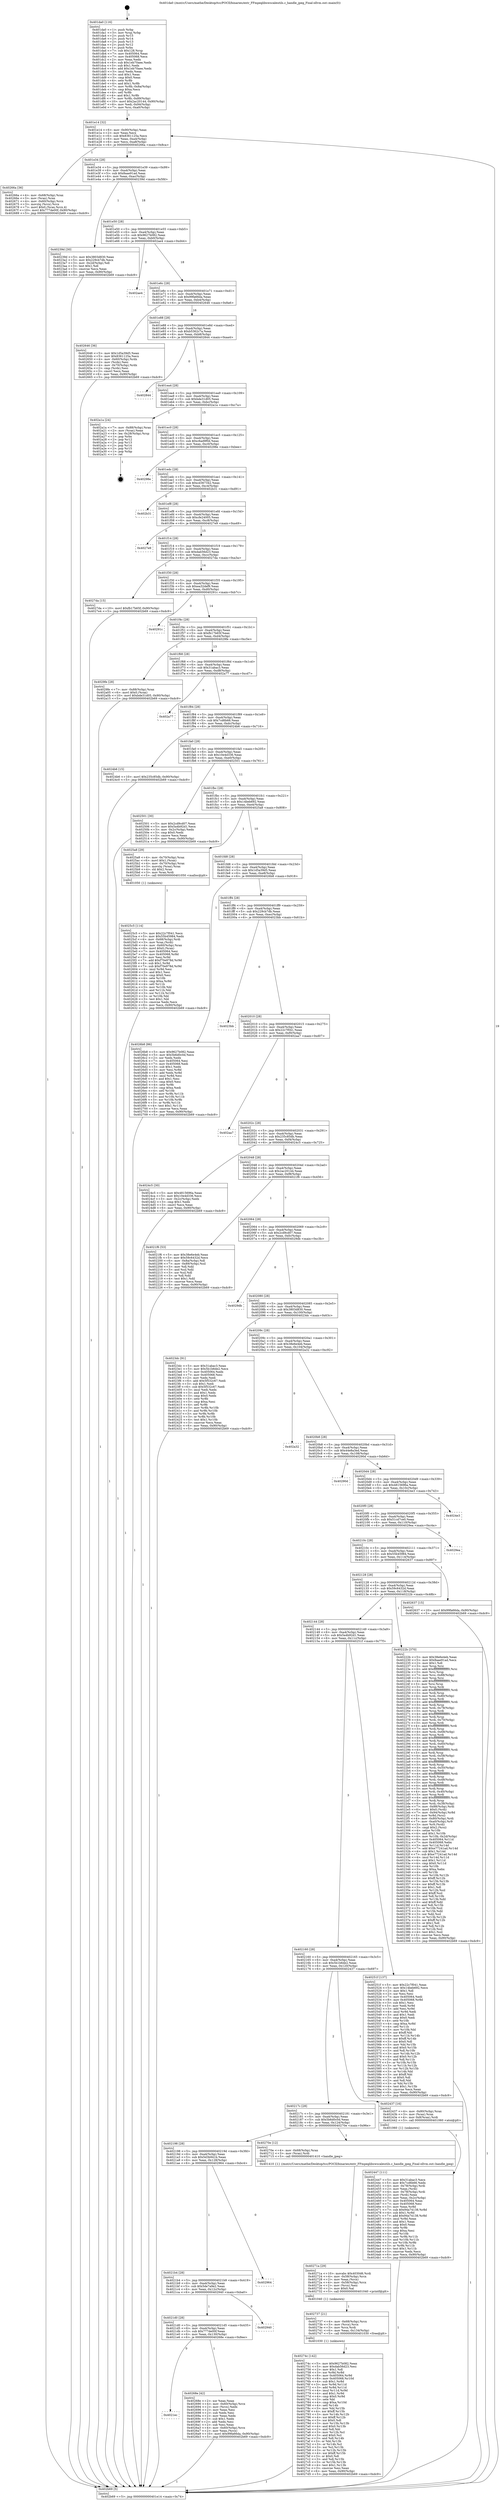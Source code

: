 digraph "0x401da0" {
  label = "0x401da0 (/mnt/c/Users/mathe/Desktop/tcc/POCII/binaries/extr_FFmpeglibswscaleutils.c_handle_jpeg_Final-ollvm.out::main(0))"
  labelloc = "t"
  node[shape=record]

  Entry [label="",width=0.3,height=0.3,shape=circle,fillcolor=black,style=filled]
  "0x401e14" [label="{
     0x401e14 [32]\l
     | [instrs]\l
     &nbsp;&nbsp;0x401e14 \<+6\>: mov -0x90(%rbp),%eax\l
     &nbsp;&nbsp;0x401e1a \<+2\>: mov %eax,%ecx\l
     &nbsp;&nbsp;0x401e1c \<+6\>: sub $0x8361125a,%ecx\l
     &nbsp;&nbsp;0x401e22 \<+6\>: mov %eax,-0xa4(%rbp)\l
     &nbsp;&nbsp;0x401e28 \<+6\>: mov %ecx,-0xa8(%rbp)\l
     &nbsp;&nbsp;0x401e2e \<+6\>: je 000000000040266a \<main+0x8ca\>\l
  }"]
  "0x40266a" [label="{
     0x40266a [36]\l
     | [instrs]\l
     &nbsp;&nbsp;0x40266a \<+4\>: mov -0x68(%rbp),%rax\l
     &nbsp;&nbsp;0x40266e \<+3\>: mov (%rax),%rax\l
     &nbsp;&nbsp;0x402671 \<+4\>: mov -0x60(%rbp),%rcx\l
     &nbsp;&nbsp;0x402675 \<+3\>: movslq (%rcx),%rcx\l
     &nbsp;&nbsp;0x402678 \<+7\>: movl $0x0,(%rax,%rcx,4)\l
     &nbsp;&nbsp;0x40267f \<+10\>: movl $0x777de00f,-0x90(%rbp)\l
     &nbsp;&nbsp;0x402689 \<+5\>: jmp 0000000000402b69 \<main+0xdc9\>\l
  }"]
  "0x401e34" [label="{
     0x401e34 [28]\l
     | [instrs]\l
     &nbsp;&nbsp;0x401e34 \<+5\>: jmp 0000000000401e39 \<main+0x99\>\l
     &nbsp;&nbsp;0x401e39 \<+6\>: mov -0xa4(%rbp),%eax\l
     &nbsp;&nbsp;0x401e3f \<+5\>: sub $0x8aae91ad,%eax\l
     &nbsp;&nbsp;0x401e44 \<+6\>: mov %eax,-0xac(%rbp)\l
     &nbsp;&nbsp;0x401e4a \<+6\>: je 000000000040239d \<main+0x5fd\>\l
  }"]
  Exit [label="",width=0.3,height=0.3,shape=circle,fillcolor=black,style=filled,peripheries=2]
  "0x40239d" [label="{
     0x40239d [30]\l
     | [instrs]\l
     &nbsp;&nbsp;0x40239d \<+5\>: mov $0x3803d830,%eax\l
     &nbsp;&nbsp;0x4023a2 \<+5\>: mov $0x229cb7db,%ecx\l
     &nbsp;&nbsp;0x4023a7 \<+3\>: mov -0x2d(%rbp),%dl\l
     &nbsp;&nbsp;0x4023aa \<+3\>: test $0x1,%dl\l
     &nbsp;&nbsp;0x4023ad \<+3\>: cmovne %ecx,%eax\l
     &nbsp;&nbsp;0x4023b0 \<+6\>: mov %eax,-0x90(%rbp)\l
     &nbsp;&nbsp;0x4023b6 \<+5\>: jmp 0000000000402b69 \<main+0xdc9\>\l
  }"]
  "0x401e50" [label="{
     0x401e50 [28]\l
     | [instrs]\l
     &nbsp;&nbsp;0x401e50 \<+5\>: jmp 0000000000401e55 \<main+0xb5\>\l
     &nbsp;&nbsp;0x401e55 \<+6\>: mov -0xa4(%rbp),%eax\l
     &nbsp;&nbsp;0x401e5b \<+5\>: sub $0x9627b082,%eax\l
     &nbsp;&nbsp;0x401e60 \<+6\>: mov %eax,-0xb0(%rbp)\l
     &nbsp;&nbsp;0x401e66 \<+6\>: je 0000000000402ae4 \<main+0xd44\>\l
  }"]
  "0x40274c" [label="{
     0x40274c [142]\l
     | [instrs]\l
     &nbsp;&nbsp;0x40274c \<+5\>: mov $0x9627b082,%eax\l
     &nbsp;&nbsp;0x402751 \<+5\>: mov $0xdab56d23,%esi\l
     &nbsp;&nbsp;0x402756 \<+2\>: mov $0x1,%dl\l
     &nbsp;&nbsp;0x402758 \<+3\>: xor %r8d,%r8d\l
     &nbsp;&nbsp;0x40275b \<+8\>: mov 0x405064,%r9d\l
     &nbsp;&nbsp;0x402763 \<+8\>: mov 0x405068,%r10d\l
     &nbsp;&nbsp;0x40276b \<+4\>: sub $0x1,%r8d\l
     &nbsp;&nbsp;0x40276f \<+3\>: mov %r9d,%r11d\l
     &nbsp;&nbsp;0x402772 \<+3\>: add %r8d,%r11d\l
     &nbsp;&nbsp;0x402775 \<+4\>: imul %r11d,%r9d\l
     &nbsp;&nbsp;0x402779 \<+4\>: and $0x1,%r9d\l
     &nbsp;&nbsp;0x40277d \<+4\>: cmp $0x0,%r9d\l
     &nbsp;&nbsp;0x402781 \<+3\>: sete %bl\l
     &nbsp;&nbsp;0x402784 \<+4\>: cmp $0xa,%r10d\l
     &nbsp;&nbsp;0x402788 \<+4\>: setl %r14b\l
     &nbsp;&nbsp;0x40278c \<+3\>: mov %bl,%r15b\l
     &nbsp;&nbsp;0x40278f \<+4\>: xor $0xff,%r15b\l
     &nbsp;&nbsp;0x402793 \<+3\>: mov %r14b,%r12b\l
     &nbsp;&nbsp;0x402796 \<+4\>: xor $0xff,%r12b\l
     &nbsp;&nbsp;0x40279a \<+3\>: xor $0x0,%dl\l
     &nbsp;&nbsp;0x40279d \<+3\>: mov %r15b,%r13b\l
     &nbsp;&nbsp;0x4027a0 \<+4\>: and $0x0,%r13b\l
     &nbsp;&nbsp;0x4027a4 \<+2\>: and %dl,%bl\l
     &nbsp;&nbsp;0x4027a6 \<+3\>: mov %r12b,%cl\l
     &nbsp;&nbsp;0x4027a9 \<+3\>: and $0x0,%cl\l
     &nbsp;&nbsp;0x4027ac \<+3\>: and %dl,%r14b\l
     &nbsp;&nbsp;0x4027af \<+3\>: or %bl,%r13b\l
     &nbsp;&nbsp;0x4027b2 \<+3\>: or %r14b,%cl\l
     &nbsp;&nbsp;0x4027b5 \<+3\>: xor %cl,%r13b\l
     &nbsp;&nbsp;0x4027b8 \<+3\>: or %r12b,%r15b\l
     &nbsp;&nbsp;0x4027bb \<+4\>: xor $0xff,%r15b\l
     &nbsp;&nbsp;0x4027bf \<+3\>: or $0x0,%dl\l
     &nbsp;&nbsp;0x4027c2 \<+3\>: and %dl,%r15b\l
     &nbsp;&nbsp;0x4027c5 \<+3\>: or %r15b,%r13b\l
     &nbsp;&nbsp;0x4027c8 \<+4\>: test $0x1,%r13b\l
     &nbsp;&nbsp;0x4027cc \<+3\>: cmovne %esi,%eax\l
     &nbsp;&nbsp;0x4027cf \<+6\>: mov %eax,-0x90(%rbp)\l
     &nbsp;&nbsp;0x4027d5 \<+5\>: jmp 0000000000402b69 \<main+0xdc9\>\l
  }"]
  "0x402ae4" [label="{
     0x402ae4\l
  }", style=dashed]
  "0x401e6c" [label="{
     0x401e6c [28]\l
     | [instrs]\l
     &nbsp;&nbsp;0x401e6c \<+5\>: jmp 0000000000401e71 \<main+0xd1\>\l
     &nbsp;&nbsp;0x401e71 \<+6\>: mov -0xa4(%rbp),%eax\l
     &nbsp;&nbsp;0x401e77 \<+5\>: sub $0x99fa66da,%eax\l
     &nbsp;&nbsp;0x401e7c \<+6\>: mov %eax,-0xb4(%rbp)\l
     &nbsp;&nbsp;0x401e82 \<+6\>: je 0000000000402646 \<main+0x8a6\>\l
  }"]
  "0x402737" [label="{
     0x402737 [21]\l
     | [instrs]\l
     &nbsp;&nbsp;0x402737 \<+4\>: mov -0x68(%rbp),%rcx\l
     &nbsp;&nbsp;0x40273b \<+3\>: mov (%rcx),%rcx\l
     &nbsp;&nbsp;0x40273e \<+3\>: mov %rcx,%rdi\l
     &nbsp;&nbsp;0x402741 \<+6\>: mov %eax,-0x134(%rbp)\l
     &nbsp;&nbsp;0x402747 \<+5\>: call 0000000000401030 \<free@plt\>\l
     | [calls]\l
     &nbsp;&nbsp;0x401030 \{1\} (unknown)\l
  }"]
  "0x402646" [label="{
     0x402646 [36]\l
     | [instrs]\l
     &nbsp;&nbsp;0x402646 \<+5\>: mov $0x1d5a39d5,%eax\l
     &nbsp;&nbsp;0x40264b \<+5\>: mov $0x8361125a,%ecx\l
     &nbsp;&nbsp;0x402650 \<+4\>: mov -0x60(%rbp),%rdx\l
     &nbsp;&nbsp;0x402654 \<+2\>: mov (%rdx),%esi\l
     &nbsp;&nbsp;0x402656 \<+4\>: mov -0x70(%rbp),%rdx\l
     &nbsp;&nbsp;0x40265a \<+2\>: cmp (%rdx),%esi\l
     &nbsp;&nbsp;0x40265c \<+3\>: cmovl %ecx,%eax\l
     &nbsp;&nbsp;0x40265f \<+6\>: mov %eax,-0x90(%rbp)\l
     &nbsp;&nbsp;0x402665 \<+5\>: jmp 0000000000402b69 \<main+0xdc9\>\l
  }"]
  "0x401e88" [label="{
     0x401e88 [28]\l
     | [instrs]\l
     &nbsp;&nbsp;0x401e88 \<+5\>: jmp 0000000000401e8d \<main+0xed\>\l
     &nbsp;&nbsp;0x401e8d \<+6\>: mov -0xa4(%rbp),%eax\l
     &nbsp;&nbsp;0x401e93 \<+5\>: sub $0xb5362c7a,%eax\l
     &nbsp;&nbsp;0x401e98 \<+6\>: mov %eax,-0xb8(%rbp)\l
     &nbsp;&nbsp;0x401e9e \<+6\>: je 0000000000402844 \<main+0xaa4\>\l
  }"]
  "0x40271a" [label="{
     0x40271a [29]\l
     | [instrs]\l
     &nbsp;&nbsp;0x40271a \<+10\>: movabs $0x4030d6,%rdi\l
     &nbsp;&nbsp;0x402724 \<+4\>: mov -0x58(%rbp),%rcx\l
     &nbsp;&nbsp;0x402728 \<+2\>: mov %eax,(%rcx)\l
     &nbsp;&nbsp;0x40272a \<+4\>: mov -0x58(%rbp),%rcx\l
     &nbsp;&nbsp;0x40272e \<+2\>: mov (%rcx),%esi\l
     &nbsp;&nbsp;0x402730 \<+2\>: mov $0x0,%al\l
     &nbsp;&nbsp;0x402732 \<+5\>: call 0000000000401040 \<printf@plt\>\l
     | [calls]\l
     &nbsp;&nbsp;0x401040 \{1\} (unknown)\l
  }"]
  "0x402844" [label="{
     0x402844\l
  }", style=dashed]
  "0x401ea4" [label="{
     0x401ea4 [28]\l
     | [instrs]\l
     &nbsp;&nbsp;0x401ea4 \<+5\>: jmp 0000000000401ea9 \<main+0x109\>\l
     &nbsp;&nbsp;0x401ea9 \<+6\>: mov -0xa4(%rbp),%eax\l
     &nbsp;&nbsp;0x401eaf \<+5\>: sub $0xbde31d05,%eax\l
     &nbsp;&nbsp;0x401eb4 \<+6\>: mov %eax,-0xbc(%rbp)\l
     &nbsp;&nbsp;0x401eba \<+6\>: je 0000000000402a1a \<main+0xc7a\>\l
  }"]
  "0x4021ec" [label="{
     0x4021ec\l
  }", style=dashed]
  "0x402a1a" [label="{
     0x402a1a [24]\l
     | [instrs]\l
     &nbsp;&nbsp;0x402a1a \<+7\>: mov -0x88(%rbp),%rax\l
     &nbsp;&nbsp;0x402a21 \<+2\>: mov (%rax),%eax\l
     &nbsp;&nbsp;0x402a23 \<+4\>: lea -0x28(%rbp),%rsp\l
     &nbsp;&nbsp;0x402a27 \<+1\>: pop %rbx\l
     &nbsp;&nbsp;0x402a28 \<+2\>: pop %r12\l
     &nbsp;&nbsp;0x402a2a \<+2\>: pop %r13\l
     &nbsp;&nbsp;0x402a2c \<+2\>: pop %r14\l
     &nbsp;&nbsp;0x402a2e \<+2\>: pop %r15\l
     &nbsp;&nbsp;0x402a30 \<+1\>: pop %rbp\l
     &nbsp;&nbsp;0x402a31 \<+1\>: ret\l
  }"]
  "0x401ec0" [label="{
     0x401ec0 [28]\l
     | [instrs]\l
     &nbsp;&nbsp;0x401ec0 \<+5\>: jmp 0000000000401ec5 \<main+0x125\>\l
     &nbsp;&nbsp;0x401ec5 \<+6\>: mov -0xa4(%rbp),%eax\l
     &nbsp;&nbsp;0x401ecb \<+5\>: sub $0xc6ad9f0d,%eax\l
     &nbsp;&nbsp;0x401ed0 \<+6\>: mov %eax,-0xc0(%rbp)\l
     &nbsp;&nbsp;0x401ed6 \<+6\>: je 000000000040298e \<main+0xbee\>\l
  }"]
  "0x40268e" [label="{
     0x40268e [42]\l
     | [instrs]\l
     &nbsp;&nbsp;0x40268e \<+2\>: xor %eax,%eax\l
     &nbsp;&nbsp;0x402690 \<+4\>: mov -0x60(%rbp),%rcx\l
     &nbsp;&nbsp;0x402694 \<+2\>: mov (%rcx),%edx\l
     &nbsp;&nbsp;0x402696 \<+2\>: mov %eax,%esi\l
     &nbsp;&nbsp;0x402698 \<+2\>: sub %edx,%esi\l
     &nbsp;&nbsp;0x40269a \<+2\>: mov %eax,%edx\l
     &nbsp;&nbsp;0x40269c \<+3\>: sub $0x1,%edx\l
     &nbsp;&nbsp;0x40269f \<+2\>: add %edx,%esi\l
     &nbsp;&nbsp;0x4026a1 \<+2\>: sub %esi,%eax\l
     &nbsp;&nbsp;0x4026a3 \<+4\>: mov -0x60(%rbp),%rcx\l
     &nbsp;&nbsp;0x4026a7 \<+2\>: mov %eax,(%rcx)\l
     &nbsp;&nbsp;0x4026a9 \<+10\>: movl $0x99fa66da,-0x90(%rbp)\l
     &nbsp;&nbsp;0x4026b3 \<+5\>: jmp 0000000000402b69 \<main+0xdc9\>\l
  }"]
  "0x40298e" [label="{
     0x40298e\l
  }", style=dashed]
  "0x401edc" [label="{
     0x401edc [28]\l
     | [instrs]\l
     &nbsp;&nbsp;0x401edc \<+5\>: jmp 0000000000401ee1 \<main+0x141\>\l
     &nbsp;&nbsp;0x401ee1 \<+6\>: mov -0xa4(%rbp),%eax\l
     &nbsp;&nbsp;0x401ee7 \<+5\>: sub $0xcd367342,%eax\l
     &nbsp;&nbsp;0x401eec \<+6\>: mov %eax,-0xc4(%rbp)\l
     &nbsp;&nbsp;0x401ef2 \<+6\>: je 0000000000402b31 \<main+0xd91\>\l
  }"]
  "0x4021d0" [label="{
     0x4021d0 [28]\l
     | [instrs]\l
     &nbsp;&nbsp;0x4021d0 \<+5\>: jmp 00000000004021d5 \<main+0x435\>\l
     &nbsp;&nbsp;0x4021d5 \<+6\>: mov -0xa4(%rbp),%eax\l
     &nbsp;&nbsp;0x4021db \<+5\>: sub $0x777de00f,%eax\l
     &nbsp;&nbsp;0x4021e0 \<+6\>: mov %eax,-0x130(%rbp)\l
     &nbsp;&nbsp;0x4021e6 \<+6\>: je 000000000040268e \<main+0x8ee\>\l
  }"]
  "0x402b31" [label="{
     0x402b31\l
  }", style=dashed]
  "0x401ef8" [label="{
     0x401ef8 [28]\l
     | [instrs]\l
     &nbsp;&nbsp;0x401ef8 \<+5\>: jmp 0000000000401efd \<main+0x15d\>\l
     &nbsp;&nbsp;0x401efd \<+6\>: mov -0xa4(%rbp),%eax\l
     &nbsp;&nbsp;0x401f03 \<+5\>: sub $0xcfe24005,%eax\l
     &nbsp;&nbsp;0x401f08 \<+6\>: mov %eax,-0xc8(%rbp)\l
     &nbsp;&nbsp;0x401f0e \<+6\>: je 00000000004027e9 \<main+0xa49\>\l
  }"]
  "0x402940" [label="{
     0x402940\l
  }", style=dashed]
  "0x4027e9" [label="{
     0x4027e9\l
  }", style=dashed]
  "0x401f14" [label="{
     0x401f14 [28]\l
     | [instrs]\l
     &nbsp;&nbsp;0x401f14 \<+5\>: jmp 0000000000401f19 \<main+0x179\>\l
     &nbsp;&nbsp;0x401f19 \<+6\>: mov -0xa4(%rbp),%eax\l
     &nbsp;&nbsp;0x401f1f \<+5\>: sub $0xdab56d23,%eax\l
     &nbsp;&nbsp;0x401f24 \<+6\>: mov %eax,-0xcc(%rbp)\l
     &nbsp;&nbsp;0x401f2a \<+6\>: je 00000000004027da \<main+0xa3a\>\l
  }"]
  "0x4021b4" [label="{
     0x4021b4 [28]\l
     | [instrs]\l
     &nbsp;&nbsp;0x4021b4 \<+5\>: jmp 00000000004021b9 \<main+0x419\>\l
     &nbsp;&nbsp;0x4021b9 \<+6\>: mov -0xa4(%rbp),%eax\l
     &nbsp;&nbsp;0x4021bf \<+5\>: sub $0x5de7a9e2,%eax\l
     &nbsp;&nbsp;0x4021c4 \<+6\>: mov %eax,-0x12c(%rbp)\l
     &nbsp;&nbsp;0x4021ca \<+6\>: je 0000000000402940 \<main+0xba0\>\l
  }"]
  "0x4027da" [label="{
     0x4027da [15]\l
     | [instrs]\l
     &nbsp;&nbsp;0x4027da \<+10\>: movl $0xfb17b65f,-0x90(%rbp)\l
     &nbsp;&nbsp;0x4027e4 \<+5\>: jmp 0000000000402b69 \<main+0xdc9\>\l
  }"]
  "0x401f30" [label="{
     0x401f30 [28]\l
     | [instrs]\l
     &nbsp;&nbsp;0x401f30 \<+5\>: jmp 0000000000401f35 \<main+0x195\>\l
     &nbsp;&nbsp;0x401f35 \<+6\>: mov -0xa4(%rbp),%eax\l
     &nbsp;&nbsp;0x401f3b \<+5\>: sub $0xea32def9,%eax\l
     &nbsp;&nbsp;0x401f40 \<+6\>: mov %eax,-0xd0(%rbp)\l
     &nbsp;&nbsp;0x401f46 \<+6\>: je 000000000040291c \<main+0xb7c\>\l
  }"]
  "0x402964" [label="{
     0x402964\l
  }", style=dashed]
  "0x40291c" [label="{
     0x40291c\l
  }", style=dashed]
  "0x401f4c" [label="{
     0x401f4c [28]\l
     | [instrs]\l
     &nbsp;&nbsp;0x401f4c \<+5\>: jmp 0000000000401f51 \<main+0x1b1\>\l
     &nbsp;&nbsp;0x401f51 \<+6\>: mov -0xa4(%rbp),%eax\l
     &nbsp;&nbsp;0x401f57 \<+5\>: sub $0xfb17b65f,%eax\l
     &nbsp;&nbsp;0x401f5c \<+6\>: mov %eax,-0xd4(%rbp)\l
     &nbsp;&nbsp;0x401f62 \<+6\>: je 00000000004029fe \<main+0xc5e\>\l
  }"]
  "0x402198" [label="{
     0x402198 [28]\l
     | [instrs]\l
     &nbsp;&nbsp;0x402198 \<+5\>: jmp 000000000040219d \<main+0x3fd\>\l
     &nbsp;&nbsp;0x40219d \<+6\>: mov -0xa4(%rbp),%eax\l
     &nbsp;&nbsp;0x4021a3 \<+5\>: sub $0x5d3b941b,%eax\l
     &nbsp;&nbsp;0x4021a8 \<+6\>: mov %eax,-0x128(%rbp)\l
     &nbsp;&nbsp;0x4021ae \<+6\>: je 0000000000402964 \<main+0xbc4\>\l
  }"]
  "0x4029fe" [label="{
     0x4029fe [28]\l
     | [instrs]\l
     &nbsp;&nbsp;0x4029fe \<+7\>: mov -0x88(%rbp),%rax\l
     &nbsp;&nbsp;0x402a05 \<+6\>: movl $0x0,(%rax)\l
     &nbsp;&nbsp;0x402a0b \<+10\>: movl $0xbde31d05,-0x90(%rbp)\l
     &nbsp;&nbsp;0x402a15 \<+5\>: jmp 0000000000402b69 \<main+0xdc9\>\l
  }"]
  "0x401f68" [label="{
     0x401f68 [28]\l
     | [instrs]\l
     &nbsp;&nbsp;0x401f68 \<+5\>: jmp 0000000000401f6d \<main+0x1cd\>\l
     &nbsp;&nbsp;0x401f6d \<+6\>: mov -0xa4(%rbp),%eax\l
     &nbsp;&nbsp;0x401f73 \<+5\>: sub $0x31abac3,%eax\l
     &nbsp;&nbsp;0x401f78 \<+6\>: mov %eax,-0xd8(%rbp)\l
     &nbsp;&nbsp;0x401f7e \<+6\>: je 0000000000402a77 \<main+0xcd7\>\l
  }"]
  "0x40270e" [label="{
     0x40270e [12]\l
     | [instrs]\l
     &nbsp;&nbsp;0x40270e \<+4\>: mov -0x68(%rbp),%rax\l
     &nbsp;&nbsp;0x402712 \<+3\>: mov (%rax),%rdi\l
     &nbsp;&nbsp;0x402715 \<+5\>: call 0000000000401410 \<handle_jpeg\>\l
     | [calls]\l
     &nbsp;&nbsp;0x401410 \{1\} (/mnt/c/Users/mathe/Desktop/tcc/POCII/binaries/extr_FFmpeglibswscaleutils.c_handle_jpeg_Final-ollvm.out::handle_jpeg)\l
  }"]
  "0x402a77" [label="{
     0x402a77\l
  }", style=dashed]
  "0x401f84" [label="{
     0x401f84 [28]\l
     | [instrs]\l
     &nbsp;&nbsp;0x401f84 \<+5\>: jmp 0000000000401f89 \<main+0x1e9\>\l
     &nbsp;&nbsp;0x401f89 \<+6\>: mov -0xa4(%rbp),%eax\l
     &nbsp;&nbsp;0x401f8f \<+5\>: sub $0x7cd6b66,%eax\l
     &nbsp;&nbsp;0x401f94 \<+6\>: mov %eax,-0xdc(%rbp)\l
     &nbsp;&nbsp;0x401f9a \<+6\>: je 00000000004024b6 \<main+0x716\>\l
  }"]
  "0x4025c5" [label="{
     0x4025c5 [114]\l
     | [instrs]\l
     &nbsp;&nbsp;0x4025c5 \<+5\>: mov $0x22c7f041,%ecx\l
     &nbsp;&nbsp;0x4025ca \<+5\>: mov $0x55b45984,%edx\l
     &nbsp;&nbsp;0x4025cf \<+4\>: mov -0x68(%rbp),%rdi\l
     &nbsp;&nbsp;0x4025d3 \<+3\>: mov %rax,(%rdi)\l
     &nbsp;&nbsp;0x4025d6 \<+4\>: mov -0x60(%rbp),%rax\l
     &nbsp;&nbsp;0x4025da \<+6\>: movl $0x0,(%rax)\l
     &nbsp;&nbsp;0x4025e0 \<+7\>: mov 0x405064,%esi\l
     &nbsp;&nbsp;0x4025e7 \<+8\>: mov 0x405068,%r8d\l
     &nbsp;&nbsp;0x4025ef \<+3\>: mov %esi,%r9d\l
     &nbsp;&nbsp;0x4025f2 \<+7\>: add $0xf70e978d,%r9d\l
     &nbsp;&nbsp;0x4025f9 \<+4\>: sub $0x1,%r9d\l
     &nbsp;&nbsp;0x4025fd \<+7\>: sub $0xf70e978d,%r9d\l
     &nbsp;&nbsp;0x402604 \<+4\>: imul %r9d,%esi\l
     &nbsp;&nbsp;0x402608 \<+3\>: and $0x1,%esi\l
     &nbsp;&nbsp;0x40260b \<+3\>: cmp $0x0,%esi\l
     &nbsp;&nbsp;0x40260e \<+4\>: sete %r10b\l
     &nbsp;&nbsp;0x402612 \<+4\>: cmp $0xa,%r8d\l
     &nbsp;&nbsp;0x402616 \<+4\>: setl %r11b\l
     &nbsp;&nbsp;0x40261a \<+3\>: mov %r10b,%bl\l
     &nbsp;&nbsp;0x40261d \<+3\>: and %r11b,%bl\l
     &nbsp;&nbsp;0x402620 \<+3\>: xor %r11b,%r10b\l
     &nbsp;&nbsp;0x402623 \<+3\>: or %r10b,%bl\l
     &nbsp;&nbsp;0x402626 \<+3\>: test $0x1,%bl\l
     &nbsp;&nbsp;0x402629 \<+3\>: cmovne %edx,%ecx\l
     &nbsp;&nbsp;0x40262c \<+6\>: mov %ecx,-0x90(%rbp)\l
     &nbsp;&nbsp;0x402632 \<+5\>: jmp 0000000000402b69 \<main+0xdc9\>\l
  }"]
  "0x4024b6" [label="{
     0x4024b6 [15]\l
     | [instrs]\l
     &nbsp;&nbsp;0x4024b6 \<+10\>: movl $0x235c85db,-0x90(%rbp)\l
     &nbsp;&nbsp;0x4024c0 \<+5\>: jmp 0000000000402b69 \<main+0xdc9\>\l
  }"]
  "0x401fa0" [label="{
     0x401fa0 [28]\l
     | [instrs]\l
     &nbsp;&nbsp;0x401fa0 \<+5\>: jmp 0000000000401fa5 \<main+0x205\>\l
     &nbsp;&nbsp;0x401fa5 \<+6\>: mov -0xa4(%rbp),%eax\l
     &nbsp;&nbsp;0x401fab \<+5\>: sub $0x10e4d336,%eax\l
     &nbsp;&nbsp;0x401fb0 \<+6\>: mov %eax,-0xe0(%rbp)\l
     &nbsp;&nbsp;0x401fb6 \<+6\>: je 0000000000402501 \<main+0x761\>\l
  }"]
  "0x402447" [label="{
     0x402447 [111]\l
     | [instrs]\l
     &nbsp;&nbsp;0x402447 \<+5\>: mov $0x31abac3,%ecx\l
     &nbsp;&nbsp;0x40244c \<+5\>: mov $0x7cd6b66,%edx\l
     &nbsp;&nbsp;0x402451 \<+4\>: mov -0x78(%rbp),%rdi\l
     &nbsp;&nbsp;0x402455 \<+2\>: mov %eax,(%rdi)\l
     &nbsp;&nbsp;0x402457 \<+4\>: mov -0x78(%rbp),%rdi\l
     &nbsp;&nbsp;0x40245b \<+2\>: mov (%rdi),%eax\l
     &nbsp;&nbsp;0x40245d \<+3\>: mov %eax,-0x2c(%rbp)\l
     &nbsp;&nbsp;0x402460 \<+7\>: mov 0x405064,%eax\l
     &nbsp;&nbsp;0x402467 \<+7\>: mov 0x405068,%esi\l
     &nbsp;&nbsp;0x40246e \<+3\>: mov %eax,%r8d\l
     &nbsp;&nbsp;0x402471 \<+7\>: sub $0x94a74138,%r8d\l
     &nbsp;&nbsp;0x402478 \<+4\>: sub $0x1,%r8d\l
     &nbsp;&nbsp;0x40247c \<+7\>: add $0x94a74138,%r8d\l
     &nbsp;&nbsp;0x402483 \<+4\>: imul %r8d,%eax\l
     &nbsp;&nbsp;0x402487 \<+3\>: and $0x1,%eax\l
     &nbsp;&nbsp;0x40248a \<+3\>: cmp $0x0,%eax\l
     &nbsp;&nbsp;0x40248d \<+4\>: sete %r9b\l
     &nbsp;&nbsp;0x402491 \<+3\>: cmp $0xa,%esi\l
     &nbsp;&nbsp;0x402494 \<+4\>: setl %r10b\l
     &nbsp;&nbsp;0x402498 \<+3\>: mov %r9b,%r11b\l
     &nbsp;&nbsp;0x40249b \<+3\>: and %r10b,%r11b\l
     &nbsp;&nbsp;0x40249e \<+3\>: xor %r10b,%r9b\l
     &nbsp;&nbsp;0x4024a1 \<+3\>: or %r9b,%r11b\l
     &nbsp;&nbsp;0x4024a4 \<+4\>: test $0x1,%r11b\l
     &nbsp;&nbsp;0x4024a8 \<+3\>: cmovne %edx,%ecx\l
     &nbsp;&nbsp;0x4024ab \<+6\>: mov %ecx,-0x90(%rbp)\l
     &nbsp;&nbsp;0x4024b1 \<+5\>: jmp 0000000000402b69 \<main+0xdc9\>\l
  }"]
  "0x402501" [label="{
     0x402501 [30]\l
     | [instrs]\l
     &nbsp;&nbsp;0x402501 \<+5\>: mov $0x2cd9cd07,%eax\l
     &nbsp;&nbsp;0x402506 \<+5\>: mov $0x5a4b92d1,%ecx\l
     &nbsp;&nbsp;0x40250b \<+3\>: mov -0x2c(%rbp),%edx\l
     &nbsp;&nbsp;0x40250e \<+3\>: cmp $0x0,%edx\l
     &nbsp;&nbsp;0x402511 \<+3\>: cmove %ecx,%eax\l
     &nbsp;&nbsp;0x402514 \<+6\>: mov %eax,-0x90(%rbp)\l
     &nbsp;&nbsp;0x40251a \<+5\>: jmp 0000000000402b69 \<main+0xdc9\>\l
  }"]
  "0x401fbc" [label="{
     0x401fbc [28]\l
     | [instrs]\l
     &nbsp;&nbsp;0x401fbc \<+5\>: jmp 0000000000401fc1 \<main+0x221\>\l
     &nbsp;&nbsp;0x401fc1 \<+6\>: mov -0xa4(%rbp),%eax\l
     &nbsp;&nbsp;0x401fc7 \<+5\>: sub $0x14beb692,%eax\l
     &nbsp;&nbsp;0x401fcc \<+6\>: mov %eax,-0xe4(%rbp)\l
     &nbsp;&nbsp;0x401fd2 \<+6\>: je 00000000004025a8 \<main+0x808\>\l
  }"]
  "0x40217c" [label="{
     0x40217c [28]\l
     | [instrs]\l
     &nbsp;&nbsp;0x40217c \<+5\>: jmp 0000000000402181 \<main+0x3e1\>\l
     &nbsp;&nbsp;0x402181 \<+6\>: mov -0xa4(%rbp),%eax\l
     &nbsp;&nbsp;0x402187 \<+5\>: sub $0x5b6d0c0d,%eax\l
     &nbsp;&nbsp;0x40218c \<+6\>: mov %eax,-0x124(%rbp)\l
     &nbsp;&nbsp;0x402192 \<+6\>: je 000000000040270e \<main+0x96e\>\l
  }"]
  "0x4025a8" [label="{
     0x4025a8 [29]\l
     | [instrs]\l
     &nbsp;&nbsp;0x4025a8 \<+4\>: mov -0x70(%rbp),%rax\l
     &nbsp;&nbsp;0x4025ac \<+6\>: movl $0x1,(%rax)\l
     &nbsp;&nbsp;0x4025b2 \<+4\>: mov -0x70(%rbp),%rax\l
     &nbsp;&nbsp;0x4025b6 \<+3\>: movslq (%rax),%rax\l
     &nbsp;&nbsp;0x4025b9 \<+4\>: shl $0x2,%rax\l
     &nbsp;&nbsp;0x4025bd \<+3\>: mov %rax,%rdi\l
     &nbsp;&nbsp;0x4025c0 \<+5\>: call 0000000000401050 \<malloc@plt\>\l
     | [calls]\l
     &nbsp;&nbsp;0x401050 \{1\} (unknown)\l
  }"]
  "0x401fd8" [label="{
     0x401fd8 [28]\l
     | [instrs]\l
     &nbsp;&nbsp;0x401fd8 \<+5\>: jmp 0000000000401fdd \<main+0x23d\>\l
     &nbsp;&nbsp;0x401fdd \<+6\>: mov -0xa4(%rbp),%eax\l
     &nbsp;&nbsp;0x401fe3 \<+5\>: sub $0x1d5a39d5,%eax\l
     &nbsp;&nbsp;0x401fe8 \<+6\>: mov %eax,-0xe8(%rbp)\l
     &nbsp;&nbsp;0x401fee \<+6\>: je 00000000004026b8 \<main+0x918\>\l
  }"]
  "0x402437" [label="{
     0x402437 [16]\l
     | [instrs]\l
     &nbsp;&nbsp;0x402437 \<+4\>: mov -0x80(%rbp),%rax\l
     &nbsp;&nbsp;0x40243b \<+3\>: mov (%rax),%rax\l
     &nbsp;&nbsp;0x40243e \<+4\>: mov 0x8(%rax),%rdi\l
     &nbsp;&nbsp;0x402442 \<+5\>: call 0000000000401060 \<atoi@plt\>\l
     | [calls]\l
     &nbsp;&nbsp;0x401060 \{1\} (unknown)\l
  }"]
  "0x4026b8" [label="{
     0x4026b8 [86]\l
     | [instrs]\l
     &nbsp;&nbsp;0x4026b8 \<+5\>: mov $0x9627b082,%eax\l
     &nbsp;&nbsp;0x4026bd \<+5\>: mov $0x5b6d0c0d,%ecx\l
     &nbsp;&nbsp;0x4026c2 \<+2\>: xor %edx,%edx\l
     &nbsp;&nbsp;0x4026c4 \<+7\>: mov 0x405064,%esi\l
     &nbsp;&nbsp;0x4026cb \<+7\>: mov 0x405068,%edi\l
     &nbsp;&nbsp;0x4026d2 \<+3\>: sub $0x1,%edx\l
     &nbsp;&nbsp;0x4026d5 \<+3\>: mov %esi,%r8d\l
     &nbsp;&nbsp;0x4026d8 \<+3\>: add %edx,%r8d\l
     &nbsp;&nbsp;0x4026db \<+4\>: imul %r8d,%esi\l
     &nbsp;&nbsp;0x4026df \<+3\>: and $0x1,%esi\l
     &nbsp;&nbsp;0x4026e2 \<+3\>: cmp $0x0,%esi\l
     &nbsp;&nbsp;0x4026e5 \<+4\>: sete %r9b\l
     &nbsp;&nbsp;0x4026e9 \<+3\>: cmp $0xa,%edi\l
     &nbsp;&nbsp;0x4026ec \<+4\>: setl %r10b\l
     &nbsp;&nbsp;0x4026f0 \<+3\>: mov %r9b,%r11b\l
     &nbsp;&nbsp;0x4026f3 \<+3\>: and %r10b,%r11b\l
     &nbsp;&nbsp;0x4026f6 \<+3\>: xor %r10b,%r9b\l
     &nbsp;&nbsp;0x4026f9 \<+3\>: or %r9b,%r11b\l
     &nbsp;&nbsp;0x4026fc \<+4\>: test $0x1,%r11b\l
     &nbsp;&nbsp;0x402700 \<+3\>: cmovne %ecx,%eax\l
     &nbsp;&nbsp;0x402703 \<+6\>: mov %eax,-0x90(%rbp)\l
     &nbsp;&nbsp;0x402709 \<+5\>: jmp 0000000000402b69 \<main+0xdc9\>\l
  }"]
  "0x401ff4" [label="{
     0x401ff4 [28]\l
     | [instrs]\l
     &nbsp;&nbsp;0x401ff4 \<+5\>: jmp 0000000000401ff9 \<main+0x259\>\l
     &nbsp;&nbsp;0x401ff9 \<+6\>: mov -0xa4(%rbp),%eax\l
     &nbsp;&nbsp;0x401fff \<+5\>: sub $0x229cb7db,%eax\l
     &nbsp;&nbsp;0x402004 \<+6\>: mov %eax,-0xec(%rbp)\l
     &nbsp;&nbsp;0x40200a \<+6\>: je 00000000004023bb \<main+0x61b\>\l
  }"]
  "0x402160" [label="{
     0x402160 [28]\l
     | [instrs]\l
     &nbsp;&nbsp;0x402160 \<+5\>: jmp 0000000000402165 \<main+0x3c5\>\l
     &nbsp;&nbsp;0x402165 \<+6\>: mov -0xa4(%rbp),%eax\l
     &nbsp;&nbsp;0x40216b \<+5\>: sub $0x5b1b6de2,%eax\l
     &nbsp;&nbsp;0x402170 \<+6\>: mov %eax,-0x120(%rbp)\l
     &nbsp;&nbsp;0x402176 \<+6\>: je 0000000000402437 \<main+0x697\>\l
  }"]
  "0x4023bb" [label="{
     0x4023bb\l
  }", style=dashed]
  "0x402010" [label="{
     0x402010 [28]\l
     | [instrs]\l
     &nbsp;&nbsp;0x402010 \<+5\>: jmp 0000000000402015 \<main+0x275\>\l
     &nbsp;&nbsp;0x402015 \<+6\>: mov -0xa4(%rbp),%eax\l
     &nbsp;&nbsp;0x40201b \<+5\>: sub $0x22c7f041,%eax\l
     &nbsp;&nbsp;0x402020 \<+6\>: mov %eax,-0xf0(%rbp)\l
     &nbsp;&nbsp;0x402026 \<+6\>: je 0000000000402aa7 \<main+0xd07\>\l
  }"]
  "0x40251f" [label="{
     0x40251f [137]\l
     | [instrs]\l
     &nbsp;&nbsp;0x40251f \<+5\>: mov $0x22c7f041,%eax\l
     &nbsp;&nbsp;0x402524 \<+5\>: mov $0x14beb692,%ecx\l
     &nbsp;&nbsp;0x402529 \<+2\>: mov $0x1,%dl\l
     &nbsp;&nbsp;0x40252b \<+2\>: xor %esi,%esi\l
     &nbsp;&nbsp;0x40252d \<+7\>: mov 0x405064,%edi\l
     &nbsp;&nbsp;0x402534 \<+8\>: mov 0x405068,%r8d\l
     &nbsp;&nbsp;0x40253c \<+3\>: sub $0x1,%esi\l
     &nbsp;&nbsp;0x40253f \<+3\>: mov %edi,%r9d\l
     &nbsp;&nbsp;0x402542 \<+3\>: add %esi,%r9d\l
     &nbsp;&nbsp;0x402545 \<+4\>: imul %r9d,%edi\l
     &nbsp;&nbsp;0x402549 \<+3\>: and $0x1,%edi\l
     &nbsp;&nbsp;0x40254c \<+3\>: cmp $0x0,%edi\l
     &nbsp;&nbsp;0x40254f \<+4\>: sete %r10b\l
     &nbsp;&nbsp;0x402553 \<+4\>: cmp $0xa,%r8d\l
     &nbsp;&nbsp;0x402557 \<+4\>: setl %r11b\l
     &nbsp;&nbsp;0x40255b \<+3\>: mov %r10b,%bl\l
     &nbsp;&nbsp;0x40255e \<+3\>: xor $0xff,%bl\l
     &nbsp;&nbsp;0x402561 \<+3\>: mov %r11b,%r14b\l
     &nbsp;&nbsp;0x402564 \<+4\>: xor $0xff,%r14b\l
     &nbsp;&nbsp;0x402568 \<+3\>: xor $0x0,%dl\l
     &nbsp;&nbsp;0x40256b \<+3\>: mov %bl,%r15b\l
     &nbsp;&nbsp;0x40256e \<+4\>: and $0x0,%r15b\l
     &nbsp;&nbsp;0x402572 \<+3\>: and %dl,%r10b\l
     &nbsp;&nbsp;0x402575 \<+3\>: mov %r14b,%r12b\l
     &nbsp;&nbsp;0x402578 \<+4\>: and $0x0,%r12b\l
     &nbsp;&nbsp;0x40257c \<+3\>: and %dl,%r11b\l
     &nbsp;&nbsp;0x40257f \<+3\>: or %r10b,%r15b\l
     &nbsp;&nbsp;0x402582 \<+3\>: or %r11b,%r12b\l
     &nbsp;&nbsp;0x402585 \<+3\>: xor %r12b,%r15b\l
     &nbsp;&nbsp;0x402588 \<+3\>: or %r14b,%bl\l
     &nbsp;&nbsp;0x40258b \<+3\>: xor $0xff,%bl\l
     &nbsp;&nbsp;0x40258e \<+3\>: or $0x0,%dl\l
     &nbsp;&nbsp;0x402591 \<+2\>: and %dl,%bl\l
     &nbsp;&nbsp;0x402593 \<+3\>: or %bl,%r15b\l
     &nbsp;&nbsp;0x402596 \<+4\>: test $0x1,%r15b\l
     &nbsp;&nbsp;0x40259a \<+3\>: cmovne %ecx,%eax\l
     &nbsp;&nbsp;0x40259d \<+6\>: mov %eax,-0x90(%rbp)\l
     &nbsp;&nbsp;0x4025a3 \<+5\>: jmp 0000000000402b69 \<main+0xdc9\>\l
  }"]
  "0x402aa7" [label="{
     0x402aa7\l
  }", style=dashed]
  "0x40202c" [label="{
     0x40202c [28]\l
     | [instrs]\l
     &nbsp;&nbsp;0x40202c \<+5\>: jmp 0000000000402031 \<main+0x291\>\l
     &nbsp;&nbsp;0x402031 \<+6\>: mov -0xa4(%rbp),%eax\l
     &nbsp;&nbsp;0x402037 \<+5\>: sub $0x235c85db,%eax\l
     &nbsp;&nbsp;0x40203c \<+6\>: mov %eax,-0xf4(%rbp)\l
     &nbsp;&nbsp;0x402042 \<+6\>: je 00000000004024c5 \<main+0x725\>\l
  }"]
  "0x402144" [label="{
     0x402144 [28]\l
     | [instrs]\l
     &nbsp;&nbsp;0x402144 \<+5\>: jmp 0000000000402149 \<main+0x3a9\>\l
     &nbsp;&nbsp;0x402149 \<+6\>: mov -0xa4(%rbp),%eax\l
     &nbsp;&nbsp;0x40214f \<+5\>: sub $0x5a4b92d1,%eax\l
     &nbsp;&nbsp;0x402154 \<+6\>: mov %eax,-0x11c(%rbp)\l
     &nbsp;&nbsp;0x40215a \<+6\>: je 000000000040251f \<main+0x77f\>\l
  }"]
  "0x4024c5" [label="{
     0x4024c5 [30]\l
     | [instrs]\l
     &nbsp;&nbsp;0x4024c5 \<+5\>: mov $0x4815696a,%eax\l
     &nbsp;&nbsp;0x4024ca \<+5\>: mov $0x10e4d336,%ecx\l
     &nbsp;&nbsp;0x4024cf \<+3\>: mov -0x2c(%rbp),%edx\l
     &nbsp;&nbsp;0x4024d2 \<+3\>: cmp $0x1,%edx\l
     &nbsp;&nbsp;0x4024d5 \<+3\>: cmovl %ecx,%eax\l
     &nbsp;&nbsp;0x4024d8 \<+6\>: mov %eax,-0x90(%rbp)\l
     &nbsp;&nbsp;0x4024de \<+5\>: jmp 0000000000402b69 \<main+0xdc9\>\l
  }"]
  "0x402048" [label="{
     0x402048 [28]\l
     | [instrs]\l
     &nbsp;&nbsp;0x402048 \<+5\>: jmp 000000000040204d \<main+0x2ad\>\l
     &nbsp;&nbsp;0x40204d \<+6\>: mov -0xa4(%rbp),%eax\l
     &nbsp;&nbsp;0x402053 \<+5\>: sub $0x2ac20144,%eax\l
     &nbsp;&nbsp;0x402058 \<+6\>: mov %eax,-0xf8(%rbp)\l
     &nbsp;&nbsp;0x40205e \<+6\>: je 00000000004021f6 \<main+0x456\>\l
  }"]
  "0x40222b" [label="{
     0x40222b [370]\l
     | [instrs]\l
     &nbsp;&nbsp;0x40222b \<+5\>: mov $0x38e6e4eb,%eax\l
     &nbsp;&nbsp;0x402230 \<+5\>: mov $0x8aae91ad,%ecx\l
     &nbsp;&nbsp;0x402235 \<+2\>: mov $0x1,%dl\l
     &nbsp;&nbsp;0x402237 \<+3\>: mov %rsp,%rsi\l
     &nbsp;&nbsp;0x40223a \<+4\>: add $0xfffffffffffffff0,%rsi\l
     &nbsp;&nbsp;0x40223e \<+3\>: mov %rsi,%rsp\l
     &nbsp;&nbsp;0x402241 \<+7\>: mov %rsi,-0x88(%rbp)\l
     &nbsp;&nbsp;0x402248 \<+3\>: mov %rsp,%rsi\l
     &nbsp;&nbsp;0x40224b \<+4\>: add $0xfffffffffffffff0,%rsi\l
     &nbsp;&nbsp;0x40224f \<+3\>: mov %rsi,%rsp\l
     &nbsp;&nbsp;0x402252 \<+3\>: mov %rsp,%rdi\l
     &nbsp;&nbsp;0x402255 \<+4\>: add $0xfffffffffffffff0,%rdi\l
     &nbsp;&nbsp;0x402259 \<+3\>: mov %rdi,%rsp\l
     &nbsp;&nbsp;0x40225c \<+4\>: mov %rdi,-0x80(%rbp)\l
     &nbsp;&nbsp;0x402260 \<+3\>: mov %rsp,%rdi\l
     &nbsp;&nbsp;0x402263 \<+4\>: add $0xfffffffffffffff0,%rdi\l
     &nbsp;&nbsp;0x402267 \<+3\>: mov %rdi,%rsp\l
     &nbsp;&nbsp;0x40226a \<+4\>: mov %rdi,-0x78(%rbp)\l
     &nbsp;&nbsp;0x40226e \<+3\>: mov %rsp,%rdi\l
     &nbsp;&nbsp;0x402271 \<+4\>: add $0xfffffffffffffff0,%rdi\l
     &nbsp;&nbsp;0x402275 \<+3\>: mov %rdi,%rsp\l
     &nbsp;&nbsp;0x402278 \<+4\>: mov %rdi,-0x70(%rbp)\l
     &nbsp;&nbsp;0x40227c \<+3\>: mov %rsp,%rdi\l
     &nbsp;&nbsp;0x40227f \<+4\>: add $0xfffffffffffffff0,%rdi\l
     &nbsp;&nbsp;0x402283 \<+3\>: mov %rdi,%rsp\l
     &nbsp;&nbsp;0x402286 \<+4\>: mov %rdi,-0x68(%rbp)\l
     &nbsp;&nbsp;0x40228a \<+3\>: mov %rsp,%rdi\l
     &nbsp;&nbsp;0x40228d \<+4\>: add $0xfffffffffffffff0,%rdi\l
     &nbsp;&nbsp;0x402291 \<+3\>: mov %rdi,%rsp\l
     &nbsp;&nbsp;0x402294 \<+4\>: mov %rdi,-0x60(%rbp)\l
     &nbsp;&nbsp;0x402298 \<+3\>: mov %rsp,%rdi\l
     &nbsp;&nbsp;0x40229b \<+4\>: add $0xfffffffffffffff0,%rdi\l
     &nbsp;&nbsp;0x40229f \<+3\>: mov %rdi,%rsp\l
     &nbsp;&nbsp;0x4022a2 \<+4\>: mov %rdi,-0x58(%rbp)\l
     &nbsp;&nbsp;0x4022a6 \<+3\>: mov %rsp,%rdi\l
     &nbsp;&nbsp;0x4022a9 \<+4\>: add $0xfffffffffffffff0,%rdi\l
     &nbsp;&nbsp;0x4022ad \<+3\>: mov %rdi,%rsp\l
     &nbsp;&nbsp;0x4022b0 \<+4\>: mov %rdi,-0x50(%rbp)\l
     &nbsp;&nbsp;0x4022b4 \<+3\>: mov %rsp,%rdi\l
     &nbsp;&nbsp;0x4022b7 \<+4\>: add $0xfffffffffffffff0,%rdi\l
     &nbsp;&nbsp;0x4022bb \<+3\>: mov %rdi,%rsp\l
     &nbsp;&nbsp;0x4022be \<+4\>: mov %rdi,-0x48(%rbp)\l
     &nbsp;&nbsp;0x4022c2 \<+3\>: mov %rsp,%rdi\l
     &nbsp;&nbsp;0x4022c5 \<+4\>: add $0xfffffffffffffff0,%rdi\l
     &nbsp;&nbsp;0x4022c9 \<+3\>: mov %rdi,%rsp\l
     &nbsp;&nbsp;0x4022cc \<+4\>: mov %rdi,-0x40(%rbp)\l
     &nbsp;&nbsp;0x4022d0 \<+3\>: mov %rsp,%rdi\l
     &nbsp;&nbsp;0x4022d3 \<+4\>: add $0xfffffffffffffff0,%rdi\l
     &nbsp;&nbsp;0x4022d7 \<+3\>: mov %rdi,%rsp\l
     &nbsp;&nbsp;0x4022da \<+4\>: mov %rdi,-0x38(%rbp)\l
     &nbsp;&nbsp;0x4022de \<+7\>: mov -0x88(%rbp),%rdi\l
     &nbsp;&nbsp;0x4022e5 \<+6\>: movl $0x0,(%rdi)\l
     &nbsp;&nbsp;0x4022eb \<+7\>: mov -0x94(%rbp),%r8d\l
     &nbsp;&nbsp;0x4022f2 \<+3\>: mov %r8d,(%rsi)\l
     &nbsp;&nbsp;0x4022f5 \<+4\>: mov -0x80(%rbp),%rdi\l
     &nbsp;&nbsp;0x4022f9 \<+7\>: mov -0xa0(%rbp),%r9\l
     &nbsp;&nbsp;0x402300 \<+3\>: mov %r9,(%rdi)\l
     &nbsp;&nbsp;0x402303 \<+3\>: cmpl $0x2,(%rsi)\l
     &nbsp;&nbsp;0x402306 \<+4\>: setne %r10b\l
     &nbsp;&nbsp;0x40230a \<+4\>: and $0x1,%r10b\l
     &nbsp;&nbsp;0x40230e \<+4\>: mov %r10b,-0x2d(%rbp)\l
     &nbsp;&nbsp;0x402312 \<+8\>: mov 0x405064,%r11d\l
     &nbsp;&nbsp;0x40231a \<+7\>: mov 0x405068,%ebx\l
     &nbsp;&nbsp;0x402321 \<+3\>: mov %r11d,%r14d\l
     &nbsp;&nbsp;0x402324 \<+7\>: add $0xe77241ad,%r14d\l
     &nbsp;&nbsp;0x40232b \<+4\>: sub $0x1,%r14d\l
     &nbsp;&nbsp;0x40232f \<+7\>: sub $0xe77241ad,%r14d\l
     &nbsp;&nbsp;0x402336 \<+4\>: imul %r14d,%r11d\l
     &nbsp;&nbsp;0x40233a \<+4\>: and $0x1,%r11d\l
     &nbsp;&nbsp;0x40233e \<+4\>: cmp $0x0,%r11d\l
     &nbsp;&nbsp;0x402342 \<+4\>: sete %r10b\l
     &nbsp;&nbsp;0x402346 \<+3\>: cmp $0xa,%ebx\l
     &nbsp;&nbsp;0x402349 \<+4\>: setl %r15b\l
     &nbsp;&nbsp;0x40234d \<+3\>: mov %r10b,%r12b\l
     &nbsp;&nbsp;0x402350 \<+4\>: xor $0xff,%r12b\l
     &nbsp;&nbsp;0x402354 \<+3\>: mov %r15b,%r13b\l
     &nbsp;&nbsp;0x402357 \<+4\>: xor $0xff,%r13b\l
     &nbsp;&nbsp;0x40235b \<+3\>: xor $0x1,%dl\l
     &nbsp;&nbsp;0x40235e \<+3\>: mov %r12b,%sil\l
     &nbsp;&nbsp;0x402361 \<+4\>: and $0xff,%sil\l
     &nbsp;&nbsp;0x402365 \<+3\>: and %dl,%r10b\l
     &nbsp;&nbsp;0x402368 \<+3\>: mov %r13b,%dil\l
     &nbsp;&nbsp;0x40236b \<+4\>: and $0xff,%dil\l
     &nbsp;&nbsp;0x40236f \<+3\>: and %dl,%r15b\l
     &nbsp;&nbsp;0x402372 \<+3\>: or %r10b,%sil\l
     &nbsp;&nbsp;0x402375 \<+3\>: or %r15b,%dil\l
     &nbsp;&nbsp;0x402378 \<+3\>: xor %dil,%sil\l
     &nbsp;&nbsp;0x40237b \<+3\>: or %r13b,%r12b\l
     &nbsp;&nbsp;0x40237e \<+4\>: xor $0xff,%r12b\l
     &nbsp;&nbsp;0x402382 \<+3\>: or $0x1,%dl\l
     &nbsp;&nbsp;0x402385 \<+3\>: and %dl,%r12b\l
     &nbsp;&nbsp;0x402388 \<+3\>: or %r12b,%sil\l
     &nbsp;&nbsp;0x40238b \<+4\>: test $0x1,%sil\l
     &nbsp;&nbsp;0x40238f \<+3\>: cmovne %ecx,%eax\l
     &nbsp;&nbsp;0x402392 \<+6\>: mov %eax,-0x90(%rbp)\l
     &nbsp;&nbsp;0x402398 \<+5\>: jmp 0000000000402b69 \<main+0xdc9\>\l
  }"]
  "0x4021f6" [label="{
     0x4021f6 [53]\l
     | [instrs]\l
     &nbsp;&nbsp;0x4021f6 \<+5\>: mov $0x38e6e4eb,%eax\l
     &nbsp;&nbsp;0x4021fb \<+5\>: mov $0x59c6432d,%ecx\l
     &nbsp;&nbsp;0x402200 \<+6\>: mov -0x8a(%rbp),%dl\l
     &nbsp;&nbsp;0x402206 \<+7\>: mov -0x89(%rbp),%sil\l
     &nbsp;&nbsp;0x40220d \<+3\>: mov %dl,%dil\l
     &nbsp;&nbsp;0x402210 \<+3\>: and %sil,%dil\l
     &nbsp;&nbsp;0x402213 \<+3\>: xor %sil,%dl\l
     &nbsp;&nbsp;0x402216 \<+3\>: or %dl,%dil\l
     &nbsp;&nbsp;0x402219 \<+4\>: test $0x1,%dil\l
     &nbsp;&nbsp;0x40221d \<+3\>: cmovne %ecx,%eax\l
     &nbsp;&nbsp;0x402220 \<+6\>: mov %eax,-0x90(%rbp)\l
     &nbsp;&nbsp;0x402226 \<+5\>: jmp 0000000000402b69 \<main+0xdc9\>\l
  }"]
  "0x402064" [label="{
     0x402064 [28]\l
     | [instrs]\l
     &nbsp;&nbsp;0x402064 \<+5\>: jmp 0000000000402069 \<main+0x2c9\>\l
     &nbsp;&nbsp;0x402069 \<+6\>: mov -0xa4(%rbp),%eax\l
     &nbsp;&nbsp;0x40206f \<+5\>: sub $0x2cd9cd07,%eax\l
     &nbsp;&nbsp;0x402074 \<+6\>: mov %eax,-0xfc(%rbp)\l
     &nbsp;&nbsp;0x40207a \<+6\>: je 00000000004029db \<main+0xc3b\>\l
  }"]
  "0x402b69" [label="{
     0x402b69 [5]\l
     | [instrs]\l
     &nbsp;&nbsp;0x402b69 \<+5\>: jmp 0000000000401e14 \<main+0x74\>\l
  }"]
  "0x401da0" [label="{
     0x401da0 [116]\l
     | [instrs]\l
     &nbsp;&nbsp;0x401da0 \<+1\>: push %rbp\l
     &nbsp;&nbsp;0x401da1 \<+3\>: mov %rsp,%rbp\l
     &nbsp;&nbsp;0x401da4 \<+2\>: push %r15\l
     &nbsp;&nbsp;0x401da6 \<+2\>: push %r14\l
     &nbsp;&nbsp;0x401da8 \<+2\>: push %r13\l
     &nbsp;&nbsp;0x401daa \<+2\>: push %r12\l
     &nbsp;&nbsp;0x401dac \<+1\>: push %rbx\l
     &nbsp;&nbsp;0x401dad \<+7\>: sub $0x128,%rsp\l
     &nbsp;&nbsp;0x401db4 \<+7\>: mov 0x405064,%eax\l
     &nbsp;&nbsp;0x401dbb \<+7\>: mov 0x405068,%ecx\l
     &nbsp;&nbsp;0x401dc2 \<+2\>: mov %eax,%edx\l
     &nbsp;&nbsp;0x401dc4 \<+6\>: sub $0x1eb70aee,%edx\l
     &nbsp;&nbsp;0x401dca \<+3\>: sub $0x1,%edx\l
     &nbsp;&nbsp;0x401dcd \<+6\>: add $0x1eb70aee,%edx\l
     &nbsp;&nbsp;0x401dd3 \<+3\>: imul %edx,%eax\l
     &nbsp;&nbsp;0x401dd6 \<+3\>: and $0x1,%eax\l
     &nbsp;&nbsp;0x401dd9 \<+3\>: cmp $0x0,%eax\l
     &nbsp;&nbsp;0x401ddc \<+4\>: sete %r8b\l
     &nbsp;&nbsp;0x401de0 \<+4\>: and $0x1,%r8b\l
     &nbsp;&nbsp;0x401de4 \<+7\>: mov %r8b,-0x8a(%rbp)\l
     &nbsp;&nbsp;0x401deb \<+3\>: cmp $0xa,%ecx\l
     &nbsp;&nbsp;0x401dee \<+4\>: setl %r8b\l
     &nbsp;&nbsp;0x401df2 \<+4\>: and $0x1,%r8b\l
     &nbsp;&nbsp;0x401df6 \<+7\>: mov %r8b,-0x89(%rbp)\l
     &nbsp;&nbsp;0x401dfd \<+10\>: movl $0x2ac20144,-0x90(%rbp)\l
     &nbsp;&nbsp;0x401e07 \<+6\>: mov %edi,-0x94(%rbp)\l
     &nbsp;&nbsp;0x401e0d \<+7\>: mov %rsi,-0xa0(%rbp)\l
  }"]
  "0x402128" [label="{
     0x402128 [28]\l
     | [instrs]\l
     &nbsp;&nbsp;0x402128 \<+5\>: jmp 000000000040212d \<main+0x38d\>\l
     &nbsp;&nbsp;0x40212d \<+6\>: mov -0xa4(%rbp),%eax\l
     &nbsp;&nbsp;0x402133 \<+5\>: sub $0x59c6432d,%eax\l
     &nbsp;&nbsp;0x402138 \<+6\>: mov %eax,-0x118(%rbp)\l
     &nbsp;&nbsp;0x40213e \<+6\>: je 000000000040222b \<main+0x48b\>\l
  }"]
  "0x4029db" [label="{
     0x4029db\l
  }", style=dashed]
  "0x402080" [label="{
     0x402080 [28]\l
     | [instrs]\l
     &nbsp;&nbsp;0x402080 \<+5\>: jmp 0000000000402085 \<main+0x2e5\>\l
     &nbsp;&nbsp;0x402085 \<+6\>: mov -0xa4(%rbp),%eax\l
     &nbsp;&nbsp;0x40208b \<+5\>: sub $0x3803d830,%eax\l
     &nbsp;&nbsp;0x402090 \<+6\>: mov %eax,-0x100(%rbp)\l
     &nbsp;&nbsp;0x402096 \<+6\>: je 00000000004023dc \<main+0x63c\>\l
  }"]
  "0x402637" [label="{
     0x402637 [15]\l
     | [instrs]\l
     &nbsp;&nbsp;0x402637 \<+10\>: movl $0x99fa66da,-0x90(%rbp)\l
     &nbsp;&nbsp;0x402641 \<+5\>: jmp 0000000000402b69 \<main+0xdc9\>\l
  }"]
  "0x4023dc" [label="{
     0x4023dc [91]\l
     | [instrs]\l
     &nbsp;&nbsp;0x4023dc \<+5\>: mov $0x31abac3,%eax\l
     &nbsp;&nbsp;0x4023e1 \<+5\>: mov $0x5b1b6de2,%ecx\l
     &nbsp;&nbsp;0x4023e6 \<+7\>: mov 0x405064,%edx\l
     &nbsp;&nbsp;0x4023ed \<+7\>: mov 0x405068,%esi\l
     &nbsp;&nbsp;0x4023f4 \<+2\>: mov %edx,%edi\l
     &nbsp;&nbsp;0x4023f6 \<+6\>: add $0x5f532c67,%edi\l
     &nbsp;&nbsp;0x4023fc \<+3\>: sub $0x1,%edi\l
     &nbsp;&nbsp;0x4023ff \<+6\>: sub $0x5f532c67,%edi\l
     &nbsp;&nbsp;0x402405 \<+3\>: imul %edi,%edx\l
     &nbsp;&nbsp;0x402408 \<+3\>: and $0x1,%edx\l
     &nbsp;&nbsp;0x40240b \<+3\>: cmp $0x0,%edx\l
     &nbsp;&nbsp;0x40240e \<+4\>: sete %r8b\l
     &nbsp;&nbsp;0x402412 \<+3\>: cmp $0xa,%esi\l
     &nbsp;&nbsp;0x402415 \<+4\>: setl %r9b\l
     &nbsp;&nbsp;0x402419 \<+3\>: mov %r8b,%r10b\l
     &nbsp;&nbsp;0x40241c \<+3\>: and %r9b,%r10b\l
     &nbsp;&nbsp;0x40241f \<+3\>: xor %r9b,%r8b\l
     &nbsp;&nbsp;0x402422 \<+3\>: or %r8b,%r10b\l
     &nbsp;&nbsp;0x402425 \<+4\>: test $0x1,%r10b\l
     &nbsp;&nbsp;0x402429 \<+3\>: cmovne %ecx,%eax\l
     &nbsp;&nbsp;0x40242c \<+6\>: mov %eax,-0x90(%rbp)\l
     &nbsp;&nbsp;0x402432 \<+5\>: jmp 0000000000402b69 \<main+0xdc9\>\l
  }"]
  "0x40209c" [label="{
     0x40209c [28]\l
     | [instrs]\l
     &nbsp;&nbsp;0x40209c \<+5\>: jmp 00000000004020a1 \<main+0x301\>\l
     &nbsp;&nbsp;0x4020a1 \<+6\>: mov -0xa4(%rbp),%eax\l
     &nbsp;&nbsp;0x4020a7 \<+5\>: sub $0x38e6e4eb,%eax\l
     &nbsp;&nbsp;0x4020ac \<+6\>: mov %eax,-0x104(%rbp)\l
     &nbsp;&nbsp;0x4020b2 \<+6\>: je 0000000000402a32 \<main+0xc92\>\l
  }"]
  "0x40210c" [label="{
     0x40210c [28]\l
     | [instrs]\l
     &nbsp;&nbsp;0x40210c \<+5\>: jmp 0000000000402111 \<main+0x371\>\l
     &nbsp;&nbsp;0x402111 \<+6\>: mov -0xa4(%rbp),%eax\l
     &nbsp;&nbsp;0x402117 \<+5\>: sub $0x55b45984,%eax\l
     &nbsp;&nbsp;0x40211c \<+6\>: mov %eax,-0x114(%rbp)\l
     &nbsp;&nbsp;0x402122 \<+6\>: je 0000000000402637 \<main+0x897\>\l
  }"]
  "0x402a32" [label="{
     0x402a32\l
  }", style=dashed]
  "0x4020b8" [label="{
     0x4020b8 [28]\l
     | [instrs]\l
     &nbsp;&nbsp;0x4020b8 \<+5\>: jmp 00000000004020bd \<main+0x31d\>\l
     &nbsp;&nbsp;0x4020bd \<+6\>: mov -0xa4(%rbp),%eax\l
     &nbsp;&nbsp;0x4020c3 \<+5\>: sub $0x44e8a3ed,%eax\l
     &nbsp;&nbsp;0x4020c8 \<+6\>: mov %eax,-0x108(%rbp)\l
     &nbsp;&nbsp;0x4020ce \<+6\>: je 000000000040290d \<main+0xb6d\>\l
  }"]
  "0x4029ea" [label="{
     0x4029ea\l
  }", style=dashed]
  "0x40290d" [label="{
     0x40290d\l
  }", style=dashed]
  "0x4020d4" [label="{
     0x4020d4 [28]\l
     | [instrs]\l
     &nbsp;&nbsp;0x4020d4 \<+5\>: jmp 00000000004020d9 \<main+0x339\>\l
     &nbsp;&nbsp;0x4020d9 \<+6\>: mov -0xa4(%rbp),%eax\l
     &nbsp;&nbsp;0x4020df \<+5\>: sub $0x4815696a,%eax\l
     &nbsp;&nbsp;0x4020e4 \<+6\>: mov %eax,-0x10c(%rbp)\l
     &nbsp;&nbsp;0x4020ea \<+6\>: je 00000000004024e3 \<main+0x743\>\l
  }"]
  "0x4020f0" [label="{
     0x4020f0 [28]\l
     | [instrs]\l
     &nbsp;&nbsp;0x4020f0 \<+5\>: jmp 00000000004020f5 \<main+0x355\>\l
     &nbsp;&nbsp;0x4020f5 \<+6\>: mov -0xa4(%rbp),%eax\l
     &nbsp;&nbsp;0x4020fb \<+5\>: sub $0x51cd7ce0,%eax\l
     &nbsp;&nbsp;0x402100 \<+6\>: mov %eax,-0x110(%rbp)\l
     &nbsp;&nbsp;0x402106 \<+6\>: je 00000000004029ea \<main+0xc4a\>\l
  }"]
  "0x4024e3" [label="{
     0x4024e3\l
  }", style=dashed]
  Entry -> "0x401da0" [label=" 1"]
  "0x401e14" -> "0x40266a" [label=" 1"]
  "0x401e14" -> "0x401e34" [label=" 19"]
  "0x402a1a" -> Exit [label=" 1"]
  "0x401e34" -> "0x40239d" [label=" 1"]
  "0x401e34" -> "0x401e50" [label=" 18"]
  "0x4029fe" -> "0x402b69" [label=" 1"]
  "0x401e50" -> "0x402ae4" [label=" 0"]
  "0x401e50" -> "0x401e6c" [label=" 18"]
  "0x4027da" -> "0x402b69" [label=" 1"]
  "0x401e6c" -> "0x402646" [label=" 2"]
  "0x401e6c" -> "0x401e88" [label=" 16"]
  "0x40274c" -> "0x402b69" [label=" 1"]
  "0x401e88" -> "0x402844" [label=" 0"]
  "0x401e88" -> "0x401ea4" [label=" 16"]
  "0x402737" -> "0x40274c" [label=" 1"]
  "0x401ea4" -> "0x402a1a" [label=" 1"]
  "0x401ea4" -> "0x401ec0" [label=" 15"]
  "0x40271a" -> "0x402737" [label=" 1"]
  "0x401ec0" -> "0x40298e" [label=" 0"]
  "0x401ec0" -> "0x401edc" [label=" 15"]
  "0x40270e" -> "0x40271a" [label=" 1"]
  "0x401edc" -> "0x402b31" [label=" 0"]
  "0x401edc" -> "0x401ef8" [label=" 15"]
  "0x40268e" -> "0x402b69" [label=" 1"]
  "0x401ef8" -> "0x4027e9" [label=" 0"]
  "0x401ef8" -> "0x401f14" [label=" 15"]
  "0x4021d0" -> "0x4021ec" [label=" 0"]
  "0x401f14" -> "0x4027da" [label=" 1"]
  "0x401f14" -> "0x401f30" [label=" 14"]
  "0x4026b8" -> "0x402b69" [label=" 1"]
  "0x401f30" -> "0x40291c" [label=" 0"]
  "0x401f30" -> "0x401f4c" [label=" 14"]
  "0x4021b4" -> "0x4021d0" [label=" 1"]
  "0x401f4c" -> "0x4029fe" [label=" 1"]
  "0x401f4c" -> "0x401f68" [label=" 13"]
  "0x4021d0" -> "0x40268e" [label=" 1"]
  "0x401f68" -> "0x402a77" [label=" 0"]
  "0x401f68" -> "0x401f84" [label=" 13"]
  "0x402198" -> "0x4021b4" [label=" 1"]
  "0x401f84" -> "0x4024b6" [label=" 1"]
  "0x401f84" -> "0x401fa0" [label=" 12"]
  "0x4021b4" -> "0x402940" [label=" 0"]
  "0x401fa0" -> "0x402501" [label=" 1"]
  "0x401fa0" -> "0x401fbc" [label=" 11"]
  "0x40217c" -> "0x402198" [label=" 1"]
  "0x401fbc" -> "0x4025a8" [label=" 1"]
  "0x401fbc" -> "0x401fd8" [label=" 10"]
  "0x40217c" -> "0x40270e" [label=" 1"]
  "0x401fd8" -> "0x4026b8" [label=" 1"]
  "0x401fd8" -> "0x401ff4" [label=" 9"]
  "0x402198" -> "0x402964" [label=" 0"]
  "0x401ff4" -> "0x4023bb" [label=" 0"]
  "0x401ff4" -> "0x402010" [label=" 9"]
  "0x402646" -> "0x402b69" [label=" 2"]
  "0x402010" -> "0x402aa7" [label=" 0"]
  "0x402010" -> "0x40202c" [label=" 9"]
  "0x402637" -> "0x402b69" [label=" 1"]
  "0x40202c" -> "0x4024c5" [label=" 1"]
  "0x40202c" -> "0x402048" [label=" 8"]
  "0x40251f" -> "0x402b69" [label=" 1"]
  "0x402048" -> "0x4021f6" [label=" 1"]
  "0x402048" -> "0x402064" [label=" 7"]
  "0x4021f6" -> "0x402b69" [label=" 1"]
  "0x401da0" -> "0x401e14" [label=" 1"]
  "0x402b69" -> "0x401e14" [label=" 19"]
  "0x402501" -> "0x402b69" [label=" 1"]
  "0x402064" -> "0x4029db" [label=" 0"]
  "0x402064" -> "0x402080" [label=" 7"]
  "0x4024b6" -> "0x402b69" [label=" 1"]
  "0x402080" -> "0x4023dc" [label=" 1"]
  "0x402080" -> "0x40209c" [label=" 6"]
  "0x402447" -> "0x402b69" [label=" 1"]
  "0x40209c" -> "0x402a32" [label=" 0"]
  "0x40209c" -> "0x4020b8" [label=" 6"]
  "0x402160" -> "0x40217c" [label=" 2"]
  "0x4020b8" -> "0x40290d" [label=" 0"]
  "0x4020b8" -> "0x4020d4" [label=" 6"]
  "0x402160" -> "0x402437" [label=" 1"]
  "0x4020d4" -> "0x4024e3" [label=" 0"]
  "0x4020d4" -> "0x4020f0" [label=" 6"]
  "0x40266a" -> "0x402b69" [label=" 1"]
  "0x4020f0" -> "0x4029ea" [label=" 0"]
  "0x4020f0" -> "0x40210c" [label=" 6"]
  "0x402437" -> "0x402447" [label=" 1"]
  "0x40210c" -> "0x402637" [label=" 1"]
  "0x40210c" -> "0x402128" [label=" 5"]
  "0x4024c5" -> "0x402b69" [label=" 1"]
  "0x402128" -> "0x40222b" [label=" 1"]
  "0x402128" -> "0x402144" [label=" 4"]
  "0x4025a8" -> "0x4025c5" [label=" 1"]
  "0x40222b" -> "0x402b69" [label=" 1"]
  "0x40239d" -> "0x402b69" [label=" 1"]
  "0x4023dc" -> "0x402b69" [label=" 1"]
  "0x4025c5" -> "0x402b69" [label=" 1"]
  "0x402144" -> "0x40251f" [label=" 1"]
  "0x402144" -> "0x402160" [label=" 3"]
}
